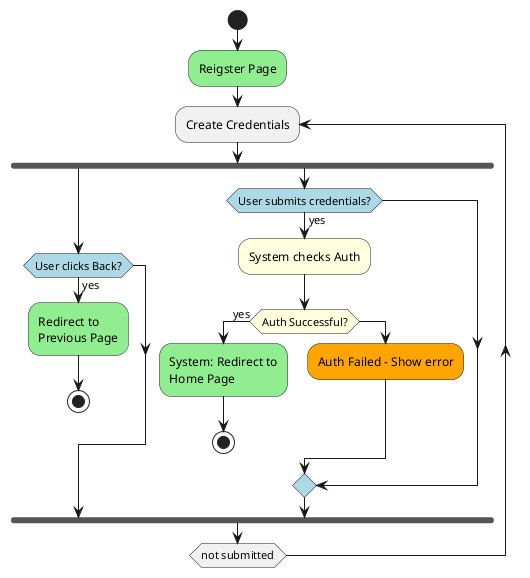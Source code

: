 @startuml RegisterDiagram
start
#lightgreen:Reigster Page;
repeat :Create Credentials;
fork
  #lightblue:if (User clicks Back?) then (yes)
    #lightgreen:Redirect to\nPrevious Page;
    stop
  endif
fork again
  #lightblue:if (User submits credentials?) then (yes)
    #lightyellow:System checks Auth;
    #lightyellow:if (Auth Successful?) then (yes)
      #lightgreen:System: Redirect to\nHome Page;
      stop
    else
      #orange:Auth Failed - Show error;
      
    endif
  endif
  end fork
repeat while (not submitted)

@enduml


